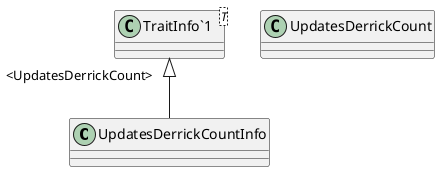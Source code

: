 @startuml
class UpdatesDerrickCountInfo {
}
class UpdatesDerrickCount {
}
class "TraitInfo`1"<T> {
}
"TraitInfo`1" "<UpdatesDerrickCount>" <|-- UpdatesDerrickCountInfo
@enduml
